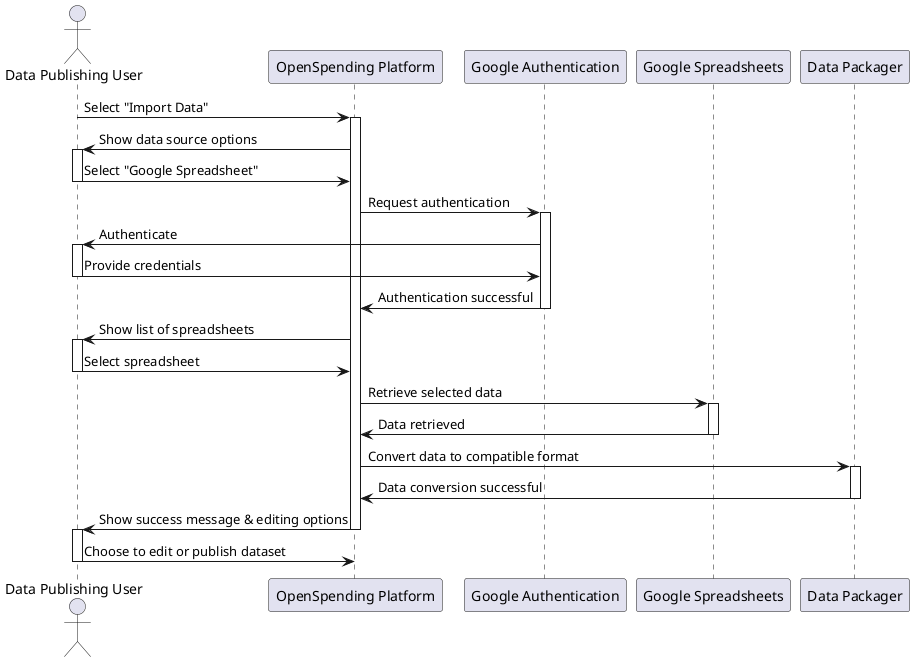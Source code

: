 @startuml
actor "Data Publishing User" as User
participant "OpenSpending Platform" as Platform
participant "Google Authentication" as GoogleAuth
participant "Google Spreadsheets" as GoogleSheets
participant "Data Packager" as Packager

User -> Platform: Select "Import Data"
activate Platform

Platform -> User: Show data source options
activate User

User -> Platform: Select "Google Spreadsheet"
deactivate User

Platform -> GoogleAuth: Request authentication
activate GoogleAuth

GoogleAuth -> User: Authenticate
activate User

User -> GoogleAuth: Provide credentials
deactivate User

GoogleAuth -> Platform: Authentication successful
deactivate GoogleAuth

Platform -> User: Show list of spreadsheets
activate User

User -> Platform: Select spreadsheet
deactivate User

Platform -> GoogleSheets: Retrieve selected data
activate GoogleSheets

GoogleSheets -> Platform: Data retrieved
deactivate GoogleSheets

Platform -> Packager: Convert data to compatible format
activate Packager

Packager -> Platform: Data conversion successful
deactivate Packager

Platform -> User: Show success message & editing options
deactivate Platform
activate User

User -> Platform: Choose to edit or publish dataset
deactivate User
@enduml